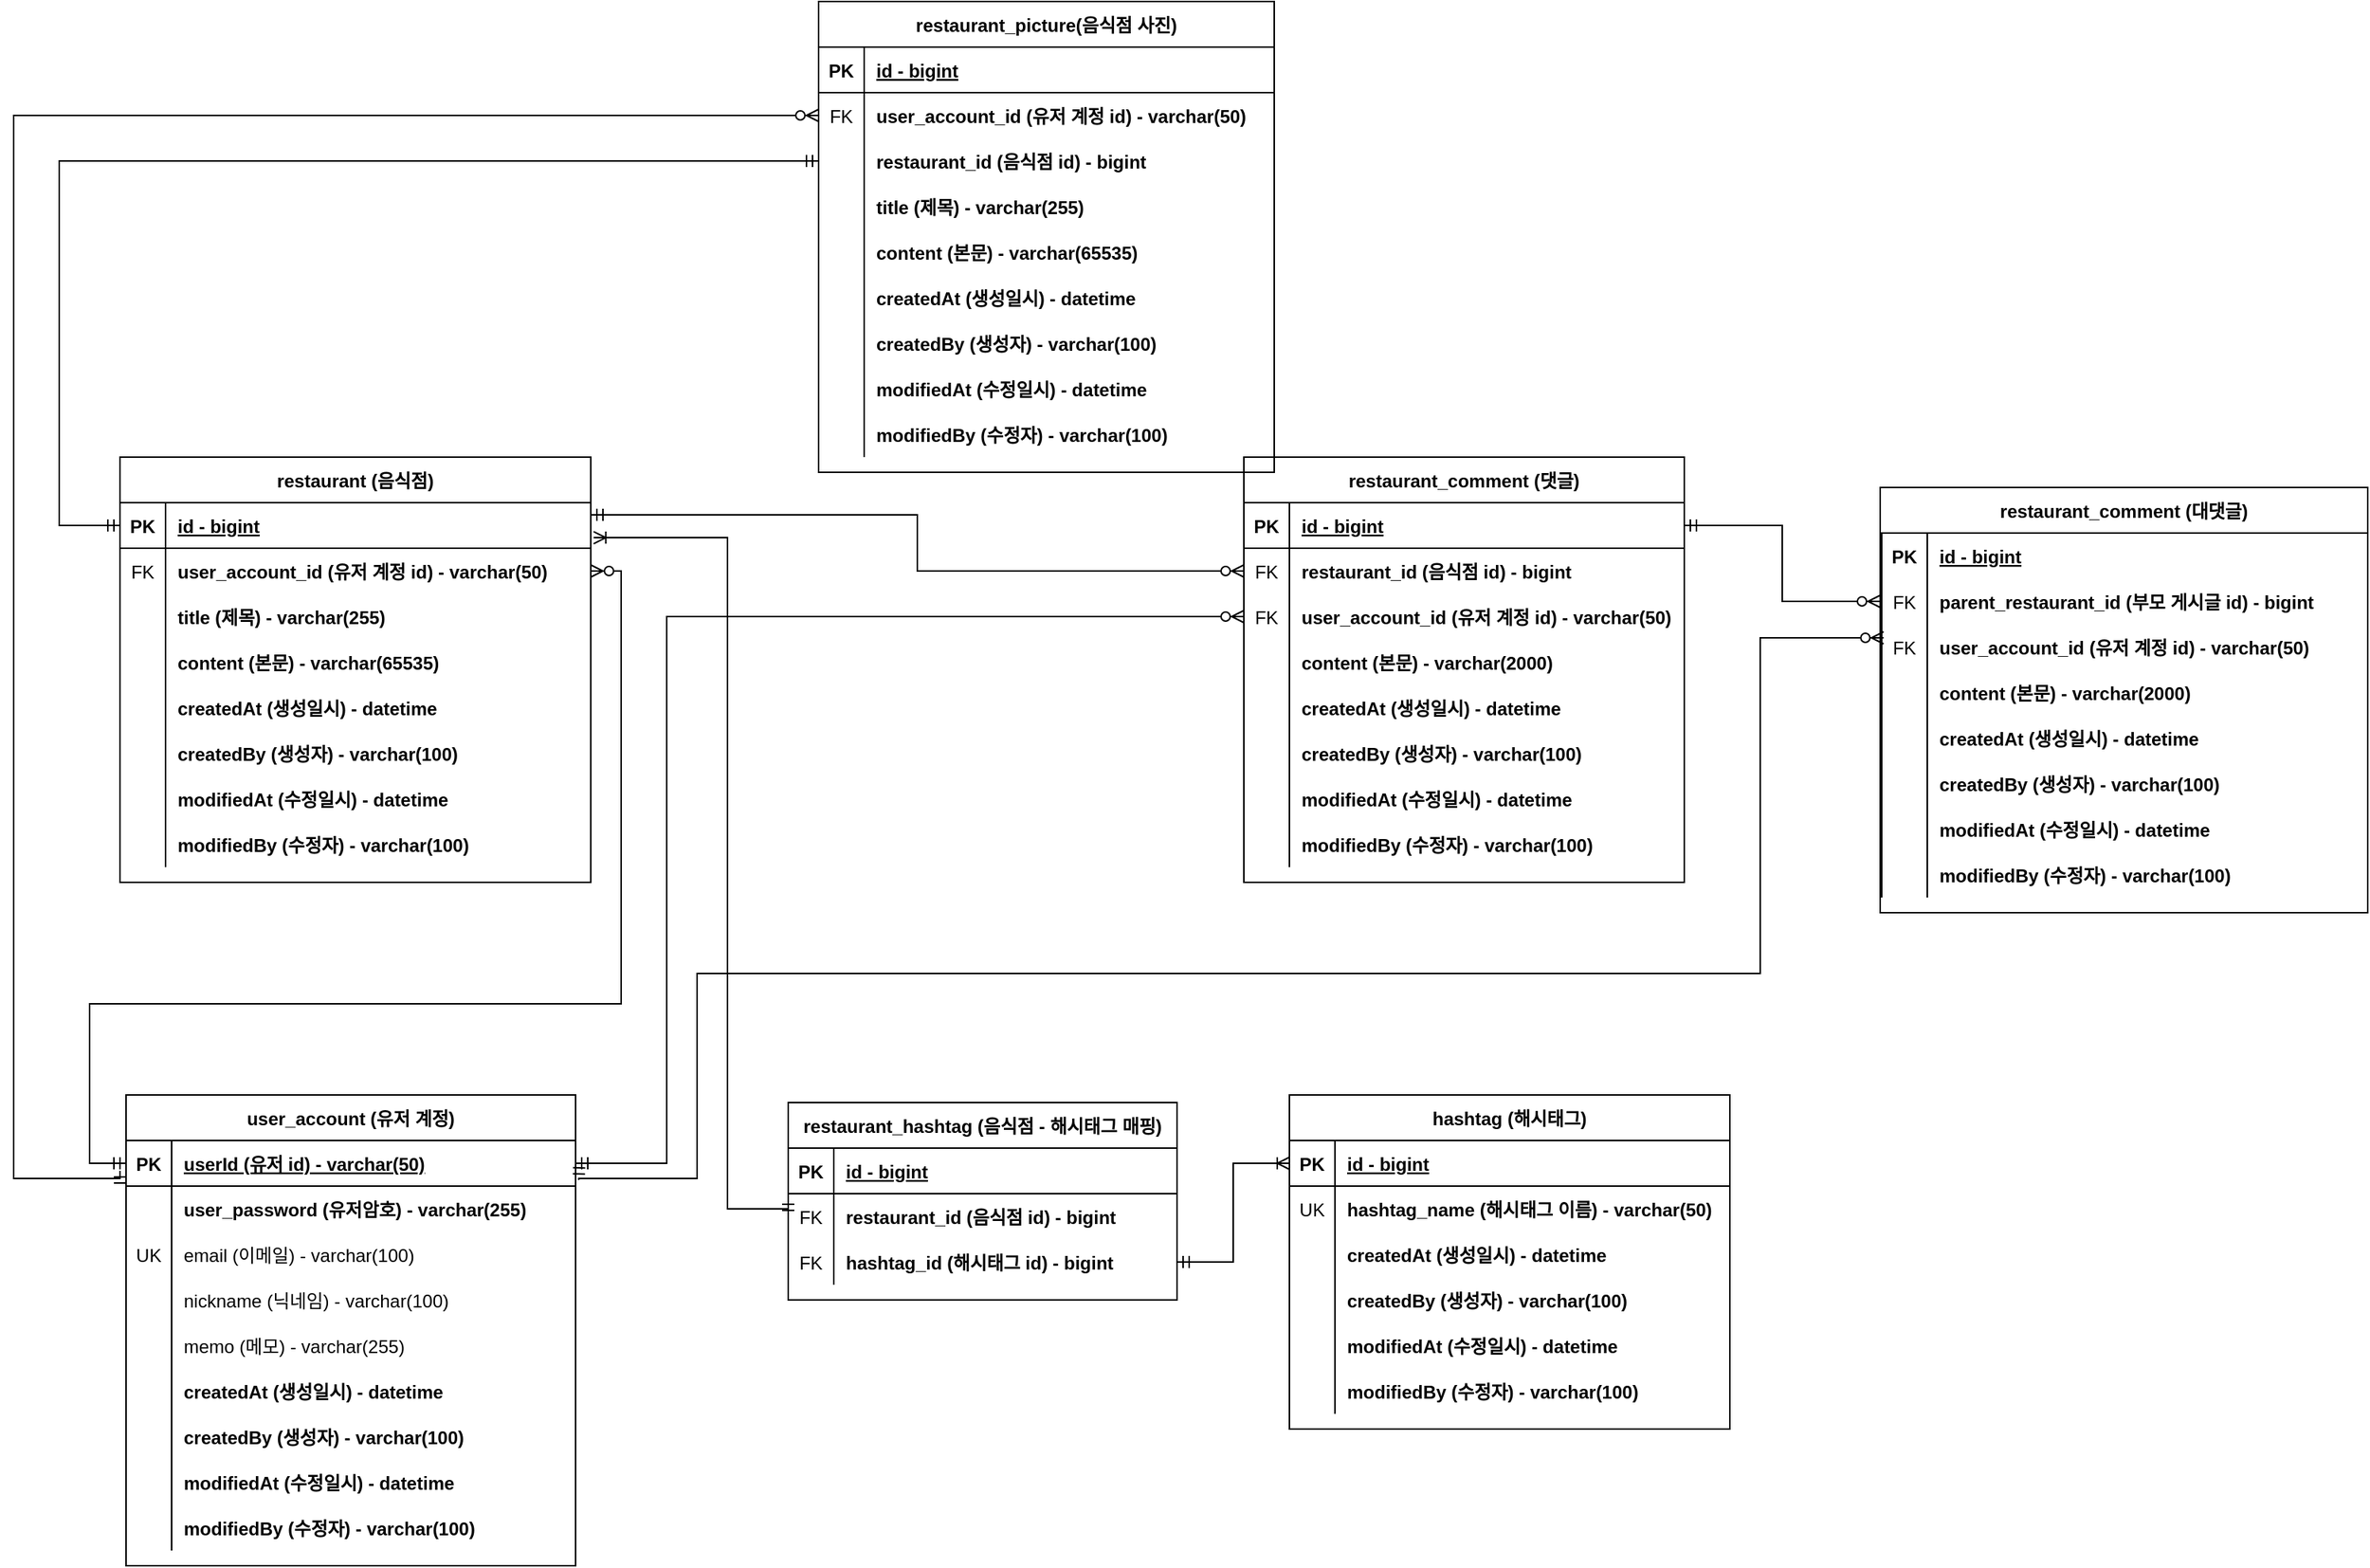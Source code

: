 <mxfile version="20.5.3" type="embed" pages="2"><diagram name="Page-1" id="efa7a0a1-bf9b-a30e-e6df-94a7791c09e9"><mxGraphModel dx="1030" dy="1519" grid="1" gridSize="10" guides="1" tooltips="1" connect="1" arrows="1" fold="1" page="1" pageScale="1" pageWidth="826" pageHeight="1169" background="none" math="0" shadow="0"><root><mxCell id="0"/><mxCell id="1" parent="0"/><mxCell id="jEpxMDrMPe9GixwwqnaU-180" value="restaurant (음식점)" style="shape=table;startSize=30;container=1;collapsible=1;childLayout=tableLayout;fixedRows=1;rowLines=0;fontStyle=1;align=center;resizeLast=1;" parent="1" vertex="1"><mxGeometry x="80" y="160" width="310" height="280" as="geometry"/></mxCell><mxCell id="jEpxMDrMPe9GixwwqnaU-181" value="" style="shape=tableRow;horizontal=0;startSize=0;swimlaneHead=0;swimlaneBody=0;fillColor=none;collapsible=0;dropTarget=0;points=[[0,0.5],[1,0.5]];portConstraint=eastwest;top=0;left=0;right=0;bottom=1;" parent="jEpxMDrMPe9GixwwqnaU-180" vertex="1"><mxGeometry y="30" width="310" height="30" as="geometry"/></mxCell><mxCell id="jEpxMDrMPe9GixwwqnaU-182" value="PK" style="shape=partialRectangle;connectable=0;fillColor=none;top=0;left=0;bottom=0;right=0;fontStyle=1;overflow=hidden;" parent="jEpxMDrMPe9GixwwqnaU-181" vertex="1"><mxGeometry width="30" height="30" as="geometry"><mxRectangle width="30" height="30" as="alternateBounds"/></mxGeometry></mxCell><mxCell id="jEpxMDrMPe9GixwwqnaU-183" value="id - bigint" style="shape=partialRectangle;connectable=0;fillColor=none;top=0;left=0;bottom=0;right=0;align=left;spacingLeft=6;fontStyle=5;overflow=hidden;" parent="jEpxMDrMPe9GixwwqnaU-181" vertex="1"><mxGeometry x="30" width="280" height="30" as="geometry"><mxRectangle width="280" height="30" as="alternateBounds"/></mxGeometry></mxCell><mxCell id="jEpxMDrMPe9GixwwqnaU-184" value="" style="shape=tableRow;horizontal=0;startSize=0;swimlaneHead=0;swimlaneBody=0;fillColor=none;collapsible=0;dropTarget=0;points=[[0,0.5],[1,0.5]];portConstraint=eastwest;top=0;left=0;right=0;bottom=0;" parent="jEpxMDrMPe9GixwwqnaU-180" vertex="1"><mxGeometry y="60" width="310" height="30" as="geometry"/></mxCell><mxCell id="jEpxMDrMPe9GixwwqnaU-185" value="FK" style="shape=partialRectangle;connectable=0;fillColor=none;top=0;left=0;bottom=0;right=0;editable=1;overflow=hidden;" parent="jEpxMDrMPe9GixwwqnaU-184" vertex="1"><mxGeometry width="30" height="30" as="geometry"><mxRectangle width="30" height="30" as="alternateBounds"/></mxGeometry></mxCell><mxCell id="jEpxMDrMPe9GixwwqnaU-186" value="user_account_id (유저 계정 id) - varchar(50)" style="shape=partialRectangle;connectable=0;fillColor=none;top=0;left=0;bottom=0;right=0;align=left;spacingLeft=6;overflow=hidden;fontStyle=1" parent="jEpxMDrMPe9GixwwqnaU-184" vertex="1"><mxGeometry x="30" width="280" height="30" as="geometry"><mxRectangle width="280" height="30" as="alternateBounds"/></mxGeometry></mxCell><mxCell id="jEpxMDrMPe9GixwwqnaU-187" value="" style="shape=tableRow;horizontal=0;startSize=0;swimlaneHead=0;swimlaneBody=0;fillColor=none;collapsible=0;dropTarget=0;points=[[0,0.5],[1,0.5]];portConstraint=eastwest;top=0;left=0;right=0;bottom=0;" parent="jEpxMDrMPe9GixwwqnaU-180" vertex="1"><mxGeometry y="90" width="310" height="30" as="geometry"/></mxCell><mxCell id="jEpxMDrMPe9GixwwqnaU-188" value="" style="shape=partialRectangle;connectable=0;fillColor=none;top=0;left=0;bottom=0;right=0;editable=1;overflow=hidden;" parent="jEpxMDrMPe9GixwwqnaU-187" vertex="1"><mxGeometry width="30" height="30" as="geometry"><mxRectangle width="30" height="30" as="alternateBounds"/></mxGeometry></mxCell><mxCell id="jEpxMDrMPe9GixwwqnaU-189" value="title (제목) - varchar(255)" style="shape=partialRectangle;connectable=0;fillColor=none;top=0;left=0;bottom=0;right=0;align=left;spacingLeft=6;overflow=hidden;fontStyle=1" parent="jEpxMDrMPe9GixwwqnaU-187" vertex="1"><mxGeometry x="30" width="280" height="30" as="geometry"><mxRectangle width="280" height="30" as="alternateBounds"/></mxGeometry></mxCell><mxCell id="jEpxMDrMPe9GixwwqnaU-190" value="" style="shape=tableRow;horizontal=0;startSize=0;swimlaneHead=0;swimlaneBody=0;fillColor=none;collapsible=0;dropTarget=0;points=[[0,0.5],[1,0.5]];portConstraint=eastwest;top=0;left=0;right=0;bottom=0;" parent="jEpxMDrMPe9GixwwqnaU-180" vertex="1"><mxGeometry y="120" width="310" height="30" as="geometry"/></mxCell><mxCell id="jEpxMDrMPe9GixwwqnaU-191" value="" style="shape=partialRectangle;connectable=0;fillColor=none;top=0;left=0;bottom=0;right=0;editable=1;overflow=hidden;" parent="jEpxMDrMPe9GixwwqnaU-190" vertex="1"><mxGeometry width="30" height="30" as="geometry"><mxRectangle width="30" height="30" as="alternateBounds"/></mxGeometry></mxCell><mxCell id="jEpxMDrMPe9GixwwqnaU-192" value="content (본문) - varchar(65535)" style="shape=partialRectangle;connectable=0;fillColor=none;top=0;left=0;bottom=0;right=0;align=left;spacingLeft=6;overflow=hidden;fontStyle=1" parent="jEpxMDrMPe9GixwwqnaU-190" vertex="1"><mxGeometry x="30" width="280" height="30" as="geometry"><mxRectangle width="280" height="30" as="alternateBounds"/></mxGeometry></mxCell><mxCell id="jEpxMDrMPe9GixwwqnaU-193" value="" style="shape=tableRow;horizontal=0;startSize=0;swimlaneHead=0;swimlaneBody=0;fillColor=none;collapsible=0;dropTarget=0;points=[[0,0.5],[1,0.5]];portConstraint=eastwest;top=0;left=0;right=0;bottom=0;" parent="jEpxMDrMPe9GixwwqnaU-180" vertex="1"><mxGeometry y="150" width="310" height="30" as="geometry"/></mxCell><mxCell id="jEpxMDrMPe9GixwwqnaU-194" value="" style="shape=partialRectangle;connectable=0;fillColor=none;top=0;left=0;bottom=0;right=0;editable=1;overflow=hidden;" parent="jEpxMDrMPe9GixwwqnaU-193" vertex="1"><mxGeometry width="30" height="30" as="geometry"><mxRectangle width="30" height="30" as="alternateBounds"/></mxGeometry></mxCell><mxCell id="jEpxMDrMPe9GixwwqnaU-195" value="createdAt (생성일시) - datetime" style="shape=partialRectangle;connectable=0;fillColor=none;top=0;left=0;bottom=0;right=0;align=left;spacingLeft=6;overflow=hidden;fontStyle=1" parent="jEpxMDrMPe9GixwwqnaU-193" vertex="1"><mxGeometry x="30" width="280" height="30" as="geometry"><mxRectangle width="280" height="30" as="alternateBounds"/></mxGeometry></mxCell><mxCell id="jEpxMDrMPe9GixwwqnaU-196" value="" style="shape=tableRow;horizontal=0;startSize=0;swimlaneHead=0;swimlaneBody=0;fillColor=none;collapsible=0;dropTarget=0;points=[[0,0.5],[1,0.5]];portConstraint=eastwest;top=0;left=0;right=0;bottom=0;" parent="jEpxMDrMPe9GixwwqnaU-180" vertex="1"><mxGeometry y="180" width="310" height="30" as="geometry"/></mxCell><mxCell id="jEpxMDrMPe9GixwwqnaU-197" value="" style="shape=partialRectangle;connectable=0;fillColor=none;top=0;left=0;bottom=0;right=0;editable=1;overflow=hidden;" parent="jEpxMDrMPe9GixwwqnaU-196" vertex="1"><mxGeometry width="30" height="30" as="geometry"><mxRectangle width="30" height="30" as="alternateBounds"/></mxGeometry></mxCell><mxCell id="jEpxMDrMPe9GixwwqnaU-198" value="createdBy (생성자) - varchar(100)" style="shape=partialRectangle;connectable=0;fillColor=none;top=0;left=0;bottom=0;right=0;align=left;spacingLeft=6;overflow=hidden;fontStyle=1" parent="jEpxMDrMPe9GixwwqnaU-196" vertex="1"><mxGeometry x="30" width="280" height="30" as="geometry"><mxRectangle width="280" height="30" as="alternateBounds"/></mxGeometry></mxCell><mxCell id="jEpxMDrMPe9GixwwqnaU-199" value="" style="shape=tableRow;horizontal=0;startSize=0;swimlaneHead=0;swimlaneBody=0;fillColor=none;collapsible=0;dropTarget=0;points=[[0,0.5],[1,0.5]];portConstraint=eastwest;top=0;left=0;right=0;bottom=0;" parent="jEpxMDrMPe9GixwwqnaU-180" vertex="1"><mxGeometry y="210" width="310" height="30" as="geometry"/></mxCell><mxCell id="jEpxMDrMPe9GixwwqnaU-200" value="" style="shape=partialRectangle;connectable=0;fillColor=none;top=0;left=0;bottom=0;right=0;editable=1;overflow=hidden;" parent="jEpxMDrMPe9GixwwqnaU-199" vertex="1"><mxGeometry width="30" height="30" as="geometry"><mxRectangle width="30" height="30" as="alternateBounds"/></mxGeometry></mxCell><mxCell id="jEpxMDrMPe9GixwwqnaU-201" value="modifiedAt (수정일시) - datetime" style="shape=partialRectangle;connectable=0;fillColor=none;top=0;left=0;bottom=0;right=0;align=left;spacingLeft=6;overflow=hidden;fontStyle=1" parent="jEpxMDrMPe9GixwwqnaU-199" vertex="1"><mxGeometry x="30" width="280" height="30" as="geometry"><mxRectangle width="280" height="30" as="alternateBounds"/></mxGeometry></mxCell><mxCell id="jEpxMDrMPe9GixwwqnaU-202" value="" style="shape=tableRow;horizontal=0;startSize=0;swimlaneHead=0;swimlaneBody=0;fillColor=none;collapsible=0;dropTarget=0;points=[[0,0.5],[1,0.5]];portConstraint=eastwest;top=0;left=0;right=0;bottom=0;" parent="jEpxMDrMPe9GixwwqnaU-180" vertex="1"><mxGeometry y="240" width="310" height="30" as="geometry"/></mxCell><mxCell id="jEpxMDrMPe9GixwwqnaU-203" value="" style="shape=partialRectangle;connectable=0;fillColor=none;top=0;left=0;bottom=0;right=0;editable=1;overflow=hidden;" parent="jEpxMDrMPe9GixwwqnaU-202" vertex="1"><mxGeometry width="30" height="30" as="geometry"><mxRectangle width="30" height="30" as="alternateBounds"/></mxGeometry></mxCell><mxCell id="jEpxMDrMPe9GixwwqnaU-204" value="modifiedBy (수정자) - varchar(100)" style="shape=partialRectangle;connectable=0;fillColor=none;top=0;left=0;bottom=0;right=0;align=left;spacingLeft=6;overflow=hidden;fontStyle=1" parent="jEpxMDrMPe9GixwwqnaU-202" vertex="1"><mxGeometry x="30" width="280" height="30" as="geometry"><mxRectangle width="280" height="30" as="alternateBounds"/></mxGeometry></mxCell><mxCell id="jEpxMDrMPe9GixwwqnaU-205" value="restaurant_comment (댓글)" style="shape=table;startSize=30;container=1;collapsible=1;childLayout=tableLayout;fixedRows=1;rowLines=0;fontStyle=1;align=center;resizeLast=1;" parent="1" vertex="1"><mxGeometry x="820" y="160" width="290" height="280" as="geometry"/></mxCell><mxCell id="jEpxMDrMPe9GixwwqnaU-206" value="" style="shape=tableRow;horizontal=0;startSize=0;swimlaneHead=0;swimlaneBody=0;fillColor=none;collapsible=0;dropTarget=0;points=[[0,0.5],[1,0.5]];portConstraint=eastwest;top=0;left=0;right=0;bottom=1;" parent="jEpxMDrMPe9GixwwqnaU-205" vertex="1"><mxGeometry y="30" width="290" height="30" as="geometry"/></mxCell><mxCell id="jEpxMDrMPe9GixwwqnaU-207" value="PK" style="shape=partialRectangle;connectable=0;fillColor=none;top=0;left=0;bottom=0;right=0;fontStyle=1;overflow=hidden;" parent="jEpxMDrMPe9GixwwqnaU-206" vertex="1"><mxGeometry width="30" height="30" as="geometry"><mxRectangle width="30" height="30" as="alternateBounds"/></mxGeometry></mxCell><mxCell id="jEpxMDrMPe9GixwwqnaU-208" value="id - bigint" style="shape=partialRectangle;connectable=0;fillColor=none;top=0;left=0;bottom=0;right=0;align=left;spacingLeft=6;fontStyle=5;overflow=hidden;" parent="jEpxMDrMPe9GixwwqnaU-206" vertex="1"><mxGeometry x="30" width="260" height="30" as="geometry"><mxRectangle width="260" height="30" as="alternateBounds"/></mxGeometry></mxCell><mxCell id="jEpxMDrMPe9GixwwqnaU-209" value="" style="shape=tableRow;horizontal=0;startSize=0;swimlaneHead=0;swimlaneBody=0;fillColor=none;collapsible=0;dropTarget=0;points=[[0,0.5],[1,0.5]];portConstraint=eastwest;top=0;left=0;right=0;bottom=0;" parent="jEpxMDrMPe9GixwwqnaU-205" vertex="1"><mxGeometry y="60" width="290" height="30" as="geometry"/></mxCell><mxCell id="jEpxMDrMPe9GixwwqnaU-210" value="FK" style="shape=partialRectangle;connectable=0;fillColor=none;top=0;left=0;bottom=0;right=0;editable=1;overflow=hidden;" parent="jEpxMDrMPe9GixwwqnaU-209" vertex="1"><mxGeometry width="30" height="30" as="geometry"><mxRectangle width="30" height="30" as="alternateBounds"/></mxGeometry></mxCell><mxCell id="jEpxMDrMPe9GixwwqnaU-211" value="restaurant_id (음식점 id) - bigint" style="shape=partialRectangle;connectable=0;fillColor=none;top=0;left=0;bottom=0;right=0;align=left;spacingLeft=6;overflow=hidden;fontStyle=1" parent="jEpxMDrMPe9GixwwqnaU-209" vertex="1"><mxGeometry x="30" width="260" height="30" as="geometry"><mxRectangle width="260" height="30" as="alternateBounds"/></mxGeometry></mxCell><mxCell id="jEpxMDrMPe9GixwwqnaU-212" value="" style="shape=tableRow;horizontal=0;startSize=0;swimlaneHead=0;swimlaneBody=0;fillColor=none;collapsible=0;dropTarget=0;points=[[0,0.5],[1,0.5]];portConstraint=eastwest;top=0;left=0;right=0;bottom=0;" parent="jEpxMDrMPe9GixwwqnaU-205" vertex="1"><mxGeometry y="90" width="290" height="30" as="geometry"/></mxCell><mxCell id="jEpxMDrMPe9GixwwqnaU-213" value="FK" style="shape=partialRectangle;connectable=0;fillColor=none;top=0;left=0;bottom=0;right=0;editable=1;overflow=hidden;" parent="jEpxMDrMPe9GixwwqnaU-212" vertex="1"><mxGeometry width="30" height="30" as="geometry"><mxRectangle width="30" height="30" as="alternateBounds"/></mxGeometry></mxCell><mxCell id="jEpxMDrMPe9GixwwqnaU-214" value="user_account_id (유저 계정 id) - varchar(50)" style="shape=partialRectangle;connectable=0;fillColor=none;top=0;left=0;bottom=0;right=0;align=left;spacingLeft=6;overflow=hidden;fontStyle=1" parent="jEpxMDrMPe9GixwwqnaU-212" vertex="1"><mxGeometry x="30" width="260" height="30" as="geometry"><mxRectangle width="260" height="30" as="alternateBounds"/></mxGeometry></mxCell><mxCell id="jEpxMDrMPe9GixwwqnaU-218" value="" style="shape=tableRow;horizontal=0;startSize=0;swimlaneHead=0;swimlaneBody=0;fillColor=none;collapsible=0;dropTarget=0;points=[[0,0.5],[1,0.5]];portConstraint=eastwest;top=0;left=0;right=0;bottom=0;" parent="jEpxMDrMPe9GixwwqnaU-205" vertex="1"><mxGeometry y="120" width="290" height="30" as="geometry"/></mxCell><mxCell id="jEpxMDrMPe9GixwwqnaU-219" value="" style="shape=partialRectangle;connectable=0;fillColor=none;top=0;left=0;bottom=0;right=0;editable=1;overflow=hidden;" parent="jEpxMDrMPe9GixwwqnaU-218" vertex="1"><mxGeometry width="30" height="30" as="geometry"><mxRectangle width="30" height="30" as="alternateBounds"/></mxGeometry></mxCell><mxCell id="jEpxMDrMPe9GixwwqnaU-220" value="content (본문) - varchar(2000)" style="shape=partialRectangle;connectable=0;fillColor=none;top=0;left=0;bottom=0;right=0;align=left;spacingLeft=6;overflow=hidden;fontStyle=1" parent="jEpxMDrMPe9GixwwqnaU-218" vertex="1"><mxGeometry x="30" width="260" height="30" as="geometry"><mxRectangle width="260" height="30" as="alternateBounds"/></mxGeometry></mxCell><mxCell id="jEpxMDrMPe9GixwwqnaU-221" value="" style="shape=tableRow;horizontal=0;startSize=0;swimlaneHead=0;swimlaneBody=0;fillColor=none;collapsible=0;dropTarget=0;points=[[0,0.5],[1,0.5]];portConstraint=eastwest;top=0;left=0;right=0;bottom=0;" parent="jEpxMDrMPe9GixwwqnaU-205" vertex="1"><mxGeometry y="150" width="290" height="30" as="geometry"/></mxCell><mxCell id="jEpxMDrMPe9GixwwqnaU-222" value="" style="shape=partialRectangle;connectable=0;fillColor=none;top=0;left=0;bottom=0;right=0;editable=1;overflow=hidden;" parent="jEpxMDrMPe9GixwwqnaU-221" vertex="1"><mxGeometry width="30" height="30" as="geometry"><mxRectangle width="30" height="30" as="alternateBounds"/></mxGeometry></mxCell><mxCell id="jEpxMDrMPe9GixwwqnaU-223" value="createdAt (생성일시) - datetime" style="shape=partialRectangle;connectable=0;fillColor=none;top=0;left=0;bottom=0;right=0;align=left;spacingLeft=6;overflow=hidden;fontStyle=1" parent="jEpxMDrMPe9GixwwqnaU-221" vertex="1"><mxGeometry x="30" width="260" height="30" as="geometry"><mxRectangle width="260" height="30" as="alternateBounds"/></mxGeometry></mxCell><mxCell id="jEpxMDrMPe9GixwwqnaU-224" value="" style="shape=tableRow;horizontal=0;startSize=0;swimlaneHead=0;swimlaneBody=0;fillColor=none;collapsible=0;dropTarget=0;points=[[0,0.5],[1,0.5]];portConstraint=eastwest;top=0;left=0;right=0;bottom=0;" parent="jEpxMDrMPe9GixwwqnaU-205" vertex="1"><mxGeometry y="180" width="290" height="30" as="geometry"/></mxCell><mxCell id="jEpxMDrMPe9GixwwqnaU-225" value="" style="shape=partialRectangle;connectable=0;fillColor=none;top=0;left=0;bottom=0;right=0;editable=1;overflow=hidden;" parent="jEpxMDrMPe9GixwwqnaU-224" vertex="1"><mxGeometry width="30" height="30" as="geometry"><mxRectangle width="30" height="30" as="alternateBounds"/></mxGeometry></mxCell><mxCell id="jEpxMDrMPe9GixwwqnaU-226" value="createdBy (생성자) - varchar(100)" style="shape=partialRectangle;connectable=0;fillColor=none;top=0;left=0;bottom=0;right=0;align=left;spacingLeft=6;overflow=hidden;fontStyle=1" parent="jEpxMDrMPe9GixwwqnaU-224" vertex="1"><mxGeometry x="30" width="260" height="30" as="geometry"><mxRectangle width="260" height="30" as="alternateBounds"/></mxGeometry></mxCell><mxCell id="jEpxMDrMPe9GixwwqnaU-227" value="" style="shape=tableRow;horizontal=0;startSize=0;swimlaneHead=0;swimlaneBody=0;fillColor=none;collapsible=0;dropTarget=0;points=[[0,0.5],[1,0.5]];portConstraint=eastwest;top=0;left=0;right=0;bottom=0;" parent="jEpxMDrMPe9GixwwqnaU-205" vertex="1"><mxGeometry y="210" width="290" height="30" as="geometry"/></mxCell><mxCell id="jEpxMDrMPe9GixwwqnaU-228" value="" style="shape=partialRectangle;connectable=0;fillColor=none;top=0;left=0;bottom=0;right=0;editable=1;overflow=hidden;" parent="jEpxMDrMPe9GixwwqnaU-227" vertex="1"><mxGeometry width="30" height="30" as="geometry"><mxRectangle width="30" height="30" as="alternateBounds"/></mxGeometry></mxCell><mxCell id="jEpxMDrMPe9GixwwqnaU-229" value="modifiedAt (수정일시) - datetime" style="shape=partialRectangle;connectable=0;fillColor=none;top=0;left=0;bottom=0;right=0;align=left;spacingLeft=6;overflow=hidden;fontStyle=1" parent="jEpxMDrMPe9GixwwqnaU-227" vertex="1"><mxGeometry x="30" width="260" height="30" as="geometry"><mxRectangle width="260" height="30" as="alternateBounds"/></mxGeometry></mxCell><mxCell id="jEpxMDrMPe9GixwwqnaU-230" value="" style="shape=tableRow;horizontal=0;startSize=0;swimlaneHead=0;swimlaneBody=0;fillColor=none;collapsible=0;dropTarget=0;points=[[0,0.5],[1,0.5]];portConstraint=eastwest;top=0;left=0;right=0;bottom=0;" parent="jEpxMDrMPe9GixwwqnaU-205" vertex="1"><mxGeometry y="240" width="290" height="30" as="geometry"/></mxCell><mxCell id="jEpxMDrMPe9GixwwqnaU-231" value="" style="shape=partialRectangle;connectable=0;fillColor=none;top=0;left=0;bottom=0;right=0;editable=1;overflow=hidden;" parent="jEpxMDrMPe9GixwwqnaU-230" vertex="1"><mxGeometry width="30" height="30" as="geometry"><mxRectangle width="30" height="30" as="alternateBounds"/></mxGeometry></mxCell><mxCell id="jEpxMDrMPe9GixwwqnaU-232" value="modifiedBy (수정자) - varchar(100)" style="shape=partialRectangle;connectable=0;fillColor=none;top=0;left=0;bottom=0;right=0;align=left;spacingLeft=6;overflow=hidden;fontStyle=1" parent="jEpxMDrMPe9GixwwqnaU-230" vertex="1"><mxGeometry x="30" width="260" height="30" as="geometry"><mxRectangle width="260" height="30" as="alternateBounds"/></mxGeometry></mxCell><mxCell id="jEpxMDrMPe9GixwwqnaU-233" value="" style="edgeStyle=orthogonalEdgeStyle;fontSize=12;html=1;endArrow=ERzeroToMany;startArrow=ERmandOne;rounded=0;entryX=0;entryY=0.5;entryDx=0;entryDy=0;exitX=1;exitY=0.267;exitDx=0;exitDy=0;exitPerimeter=0;" parent="1" source="jEpxMDrMPe9GixwwqnaU-181" target="jEpxMDrMPe9GixwwqnaU-209" edge="1"><mxGeometry width="100" height="100" relative="1" as="geometry"><mxPoint x="300" y="540" as="sourcePoint"/><mxPoint x="400" y="440" as="targetPoint"/></mxGeometry></mxCell><mxCell id="jEpxMDrMPe9GixwwqnaU-234" value="user_account (유저 계정)" style="shape=table;startSize=30;container=1;collapsible=1;childLayout=tableLayout;fixedRows=1;rowLines=0;fontStyle=1;align=center;resizeLast=1;" parent="1" vertex="1"><mxGeometry x="84" y="580" width="296" height="310" as="geometry"/></mxCell><mxCell id="jEpxMDrMPe9GixwwqnaU-235" value="" style="shape=tableRow;horizontal=0;startSize=0;swimlaneHead=0;swimlaneBody=0;fillColor=none;collapsible=0;dropTarget=0;points=[[0,0.5],[1,0.5]];portConstraint=eastwest;top=0;left=0;right=0;bottom=1;" parent="jEpxMDrMPe9GixwwqnaU-234" vertex="1"><mxGeometry y="30" width="296" height="30" as="geometry"/></mxCell><mxCell id="jEpxMDrMPe9GixwwqnaU-236" value="PK" style="shape=partialRectangle;connectable=0;fillColor=none;top=0;left=0;bottom=0;right=0;fontStyle=1;overflow=hidden;" parent="jEpxMDrMPe9GixwwqnaU-235" vertex="1"><mxGeometry width="30" height="30" as="geometry"><mxRectangle width="30" height="30" as="alternateBounds"/></mxGeometry></mxCell><mxCell id="jEpxMDrMPe9GixwwqnaU-237" value="userId (유저 id) - varchar(50)" style="shape=partialRectangle;connectable=0;fillColor=none;top=0;left=0;bottom=0;right=0;align=left;spacingLeft=6;fontStyle=5;overflow=hidden;" parent="jEpxMDrMPe9GixwwqnaU-235" vertex="1"><mxGeometry x="30" width="266" height="30" as="geometry"><mxRectangle width="266" height="30" as="alternateBounds"/></mxGeometry></mxCell><mxCell id="jEpxMDrMPe9GixwwqnaU-238" value="" style="shape=tableRow;horizontal=0;startSize=0;swimlaneHead=0;swimlaneBody=0;fillColor=none;collapsible=0;dropTarget=0;points=[[0,0.5],[1,0.5]];portConstraint=eastwest;top=0;left=0;right=0;bottom=0;" parent="jEpxMDrMPe9GixwwqnaU-234" vertex="1"><mxGeometry y="60" width="296" height="30" as="geometry"/></mxCell><mxCell id="jEpxMDrMPe9GixwwqnaU-239" value="" style="shape=partialRectangle;connectable=0;fillColor=none;top=0;left=0;bottom=0;right=0;editable=1;overflow=hidden;" parent="jEpxMDrMPe9GixwwqnaU-238" vertex="1"><mxGeometry width="30" height="30" as="geometry"><mxRectangle width="30" height="30" as="alternateBounds"/></mxGeometry></mxCell><mxCell id="jEpxMDrMPe9GixwwqnaU-240" value="user_password (유저암호) - varchar(255)" style="shape=partialRectangle;connectable=0;fillColor=none;top=0;left=0;bottom=0;right=0;align=left;spacingLeft=6;overflow=hidden;fontStyle=1" parent="jEpxMDrMPe9GixwwqnaU-238" vertex="1"><mxGeometry x="30" width="266" height="30" as="geometry"><mxRectangle width="266" height="30" as="alternateBounds"/></mxGeometry></mxCell><mxCell id="jEpxMDrMPe9GixwwqnaU-241" value="" style="shape=tableRow;horizontal=0;startSize=0;swimlaneHead=0;swimlaneBody=0;fillColor=none;collapsible=0;dropTarget=0;points=[[0,0.5],[1,0.5]];portConstraint=eastwest;top=0;left=0;right=0;bottom=0;" parent="jEpxMDrMPe9GixwwqnaU-234" vertex="1"><mxGeometry y="90" width="296" height="30" as="geometry"/></mxCell><mxCell id="jEpxMDrMPe9GixwwqnaU-242" value="UK" style="shape=partialRectangle;connectable=0;fillColor=none;top=0;left=0;bottom=0;right=0;editable=1;overflow=hidden;" parent="jEpxMDrMPe9GixwwqnaU-241" vertex="1"><mxGeometry width="30" height="30" as="geometry"><mxRectangle width="30" height="30" as="alternateBounds"/></mxGeometry></mxCell><mxCell id="jEpxMDrMPe9GixwwqnaU-243" value="email (이메일) - varchar(100)" style="shape=partialRectangle;connectable=0;fillColor=none;top=0;left=0;bottom=0;right=0;align=left;spacingLeft=6;overflow=hidden;" parent="jEpxMDrMPe9GixwwqnaU-241" vertex="1"><mxGeometry x="30" width="266" height="30" as="geometry"><mxRectangle width="266" height="30" as="alternateBounds"/></mxGeometry></mxCell><mxCell id="jEpxMDrMPe9GixwwqnaU-244" value="" style="shape=tableRow;horizontal=0;startSize=0;swimlaneHead=0;swimlaneBody=0;fillColor=none;collapsible=0;dropTarget=0;points=[[0,0.5],[1,0.5]];portConstraint=eastwest;top=0;left=0;right=0;bottom=0;" parent="jEpxMDrMPe9GixwwqnaU-234" vertex="1"><mxGeometry y="120" width="296" height="30" as="geometry"/></mxCell><mxCell id="jEpxMDrMPe9GixwwqnaU-245" value="" style="shape=partialRectangle;connectable=0;fillColor=none;top=0;left=0;bottom=0;right=0;editable=1;overflow=hidden;" parent="jEpxMDrMPe9GixwwqnaU-244" vertex="1"><mxGeometry width="30" height="30" as="geometry"><mxRectangle width="30" height="30" as="alternateBounds"/></mxGeometry></mxCell><mxCell id="jEpxMDrMPe9GixwwqnaU-246" value="nickname (닉네임) - varchar(100)" style="shape=partialRectangle;connectable=0;fillColor=none;top=0;left=0;bottom=0;right=0;align=left;spacingLeft=6;overflow=hidden;" parent="jEpxMDrMPe9GixwwqnaU-244" vertex="1"><mxGeometry x="30" width="266" height="30" as="geometry"><mxRectangle width="266" height="30" as="alternateBounds"/></mxGeometry></mxCell><mxCell id="jEpxMDrMPe9GixwwqnaU-247" value="" style="shape=tableRow;horizontal=0;startSize=0;swimlaneHead=0;swimlaneBody=0;fillColor=none;collapsible=0;dropTarget=0;points=[[0,0.5],[1,0.5]];portConstraint=eastwest;top=0;left=0;right=0;bottom=0;" parent="jEpxMDrMPe9GixwwqnaU-234" vertex="1"><mxGeometry y="150" width="296" height="30" as="geometry"/></mxCell><mxCell id="jEpxMDrMPe9GixwwqnaU-248" value="" style="shape=partialRectangle;connectable=0;fillColor=none;top=0;left=0;bottom=0;right=0;editable=1;overflow=hidden;" parent="jEpxMDrMPe9GixwwqnaU-247" vertex="1"><mxGeometry width="30" height="30" as="geometry"><mxRectangle width="30" height="30" as="alternateBounds"/></mxGeometry></mxCell><mxCell id="jEpxMDrMPe9GixwwqnaU-249" value="memo (메모) - varchar(255)" style="shape=partialRectangle;connectable=0;fillColor=none;top=0;left=0;bottom=0;right=0;align=left;spacingLeft=6;overflow=hidden;" parent="jEpxMDrMPe9GixwwqnaU-247" vertex="1"><mxGeometry x="30" width="266" height="30" as="geometry"><mxRectangle width="266" height="30" as="alternateBounds"/></mxGeometry></mxCell><mxCell id="jEpxMDrMPe9GixwwqnaU-250" value="" style="shape=tableRow;horizontal=0;startSize=0;swimlaneHead=0;swimlaneBody=0;fillColor=none;collapsible=0;dropTarget=0;points=[[0,0.5],[1,0.5]];portConstraint=eastwest;top=0;left=0;right=0;bottom=0;" parent="jEpxMDrMPe9GixwwqnaU-234" vertex="1"><mxGeometry y="180" width="296" height="30" as="geometry"/></mxCell><mxCell id="jEpxMDrMPe9GixwwqnaU-251" value="" style="shape=partialRectangle;connectable=0;fillColor=none;top=0;left=0;bottom=0;right=0;editable=1;overflow=hidden;" parent="jEpxMDrMPe9GixwwqnaU-250" vertex="1"><mxGeometry width="30" height="30" as="geometry"><mxRectangle width="30" height="30" as="alternateBounds"/></mxGeometry></mxCell><mxCell id="jEpxMDrMPe9GixwwqnaU-252" value="createdAt (생성일시) - datetime" style="shape=partialRectangle;connectable=0;fillColor=none;top=0;left=0;bottom=0;right=0;align=left;spacingLeft=6;overflow=hidden;fontStyle=1" parent="jEpxMDrMPe9GixwwqnaU-250" vertex="1"><mxGeometry x="30" width="266" height="30" as="geometry"><mxRectangle width="266" height="30" as="alternateBounds"/></mxGeometry></mxCell><mxCell id="jEpxMDrMPe9GixwwqnaU-253" value="" style="shape=tableRow;horizontal=0;startSize=0;swimlaneHead=0;swimlaneBody=0;fillColor=none;collapsible=0;dropTarget=0;points=[[0,0.5],[1,0.5]];portConstraint=eastwest;top=0;left=0;right=0;bottom=0;" parent="jEpxMDrMPe9GixwwqnaU-234" vertex="1"><mxGeometry y="210" width="296" height="30" as="geometry"/></mxCell><mxCell id="jEpxMDrMPe9GixwwqnaU-254" value="" style="shape=partialRectangle;connectable=0;fillColor=none;top=0;left=0;bottom=0;right=0;editable=1;overflow=hidden;" parent="jEpxMDrMPe9GixwwqnaU-253" vertex="1"><mxGeometry width="30" height="30" as="geometry"><mxRectangle width="30" height="30" as="alternateBounds"/></mxGeometry></mxCell><mxCell id="jEpxMDrMPe9GixwwqnaU-255" value="createdBy (생성자) - varchar(100)" style="shape=partialRectangle;connectable=0;fillColor=none;top=0;left=0;bottom=0;right=0;align=left;spacingLeft=6;overflow=hidden;fontStyle=1" parent="jEpxMDrMPe9GixwwqnaU-253" vertex="1"><mxGeometry x="30" width="266" height="30" as="geometry"><mxRectangle width="266" height="30" as="alternateBounds"/></mxGeometry></mxCell><mxCell id="jEpxMDrMPe9GixwwqnaU-256" value="" style="shape=tableRow;horizontal=0;startSize=0;swimlaneHead=0;swimlaneBody=0;fillColor=none;collapsible=0;dropTarget=0;points=[[0,0.5],[1,0.5]];portConstraint=eastwest;top=0;left=0;right=0;bottom=0;" parent="jEpxMDrMPe9GixwwqnaU-234" vertex="1"><mxGeometry y="240" width="296" height="30" as="geometry"/></mxCell><mxCell id="jEpxMDrMPe9GixwwqnaU-257" value="" style="shape=partialRectangle;connectable=0;fillColor=none;top=0;left=0;bottom=0;right=0;editable=1;overflow=hidden;" parent="jEpxMDrMPe9GixwwqnaU-256" vertex="1"><mxGeometry width="30" height="30" as="geometry"><mxRectangle width="30" height="30" as="alternateBounds"/></mxGeometry></mxCell><mxCell id="jEpxMDrMPe9GixwwqnaU-258" value="modifiedAt (수정일시) - datetime" style="shape=partialRectangle;connectable=0;fillColor=none;top=0;left=0;bottom=0;right=0;align=left;spacingLeft=6;overflow=hidden;fontStyle=1" parent="jEpxMDrMPe9GixwwqnaU-256" vertex="1"><mxGeometry x="30" width="266" height="30" as="geometry"><mxRectangle width="266" height="30" as="alternateBounds"/></mxGeometry></mxCell><mxCell id="jEpxMDrMPe9GixwwqnaU-259" value="" style="shape=tableRow;horizontal=0;startSize=0;swimlaneHead=0;swimlaneBody=0;fillColor=none;collapsible=0;dropTarget=0;points=[[0,0.5],[1,0.5]];portConstraint=eastwest;top=0;left=0;right=0;bottom=0;" parent="jEpxMDrMPe9GixwwqnaU-234" vertex="1"><mxGeometry y="270" width="296" height="30" as="geometry"/></mxCell><mxCell id="jEpxMDrMPe9GixwwqnaU-260" value="" style="shape=partialRectangle;connectable=0;fillColor=none;top=0;left=0;bottom=0;right=0;editable=1;overflow=hidden;" parent="jEpxMDrMPe9GixwwqnaU-259" vertex="1"><mxGeometry width="30" height="30" as="geometry"><mxRectangle width="30" height="30" as="alternateBounds"/></mxGeometry></mxCell><mxCell id="jEpxMDrMPe9GixwwqnaU-261" value="modifiedBy (수정자) - varchar(100)" style="shape=partialRectangle;connectable=0;fillColor=none;top=0;left=0;bottom=0;right=0;align=left;spacingLeft=6;overflow=hidden;fontStyle=1" parent="jEpxMDrMPe9GixwwqnaU-259" vertex="1"><mxGeometry x="30" width="266" height="30" as="geometry"><mxRectangle width="266" height="30" as="alternateBounds"/></mxGeometry></mxCell><mxCell id="jEpxMDrMPe9GixwwqnaU-262" value="" style="edgeStyle=orthogonalEdgeStyle;fontSize=12;html=1;endArrow=ERzeroToMany;startArrow=ERmandOne;rounded=0;elbow=vertical;exitX=1;exitY=0.5;exitDx=0;exitDy=0;entryX=0;entryY=0.5;entryDx=0;entryDy=0;" parent="1" source="jEpxMDrMPe9GixwwqnaU-235" target="jEpxMDrMPe9GixwwqnaU-212" edge="1"><mxGeometry width="100" height="100" relative="1" as="geometry"><mxPoint x="470" y="440" as="sourcePoint"/><mxPoint x="570" y="340" as="targetPoint"/><Array as="points"><mxPoint x="440" y="625"/><mxPoint x="440" y="265"/></Array></mxGeometry></mxCell><mxCell id="jEpxMDrMPe9GixwwqnaU-263" value="" style="edgeStyle=orthogonalEdgeStyle;fontSize=12;html=1;endArrow=ERzeroToMany;startArrow=ERmandOne;rounded=0;elbow=vertical;entryX=1;entryY=0.5;entryDx=0;entryDy=0;exitX=0;exitY=0.5;exitDx=0;exitDy=0;" parent="1" source="jEpxMDrMPe9GixwwqnaU-235" target="jEpxMDrMPe9GixwwqnaU-184" edge="1"><mxGeometry width="100" height="100" relative="1" as="geometry"><mxPoint x="140" y="620" as="sourcePoint"/><mxPoint x="240" y="520" as="targetPoint"/><Array as="points"><mxPoint x="60" y="625"/><mxPoint x="60" y="520"/><mxPoint x="410" y="520"/><mxPoint x="410" y="235"/></Array></mxGeometry></mxCell><mxCell id="jEpxMDrMPe9GixwwqnaU-264" value="hashtag (해시태그)" style="shape=table;startSize=30;container=1;collapsible=1;childLayout=tableLayout;fixedRows=1;rowLines=0;fontStyle=1;align=center;resizeLast=1;" parent="1" vertex="1"><mxGeometry x="850" y="580" width="290" height="220" as="geometry"/></mxCell><mxCell id="jEpxMDrMPe9GixwwqnaU-265" value="" style="shape=tableRow;horizontal=0;startSize=0;swimlaneHead=0;swimlaneBody=0;fillColor=none;collapsible=0;dropTarget=0;points=[[0,0.5],[1,0.5]];portConstraint=eastwest;top=0;left=0;right=0;bottom=1;" parent="jEpxMDrMPe9GixwwqnaU-264" vertex="1"><mxGeometry y="30" width="290" height="30" as="geometry"/></mxCell><mxCell id="jEpxMDrMPe9GixwwqnaU-266" value="PK" style="shape=partialRectangle;connectable=0;fillColor=none;top=0;left=0;bottom=0;right=0;fontStyle=1;overflow=hidden;" parent="jEpxMDrMPe9GixwwqnaU-265" vertex="1"><mxGeometry width="30" height="30" as="geometry"><mxRectangle width="30" height="30" as="alternateBounds"/></mxGeometry></mxCell><mxCell id="jEpxMDrMPe9GixwwqnaU-267" value="id - bigint" style="shape=partialRectangle;connectable=0;fillColor=none;top=0;left=0;bottom=0;right=0;align=left;spacingLeft=6;fontStyle=5;overflow=hidden;" parent="jEpxMDrMPe9GixwwqnaU-265" vertex="1"><mxGeometry x="30" width="260" height="30" as="geometry"><mxRectangle width="260" height="30" as="alternateBounds"/></mxGeometry></mxCell><mxCell id="jEpxMDrMPe9GixwwqnaU-268" value="" style="shape=tableRow;horizontal=0;startSize=0;swimlaneHead=0;swimlaneBody=0;fillColor=none;collapsible=0;dropTarget=0;points=[[0,0.5],[1,0.5]];portConstraint=eastwest;top=0;left=0;right=0;bottom=0;" parent="jEpxMDrMPe9GixwwqnaU-264" vertex="1"><mxGeometry y="60" width="290" height="30" as="geometry"/></mxCell><mxCell id="jEpxMDrMPe9GixwwqnaU-269" value="UK" style="shape=partialRectangle;connectable=0;fillColor=none;top=0;left=0;bottom=0;right=0;editable=1;overflow=hidden;" parent="jEpxMDrMPe9GixwwqnaU-268" vertex="1"><mxGeometry width="30" height="30" as="geometry"><mxRectangle width="30" height="30" as="alternateBounds"/></mxGeometry></mxCell><mxCell id="jEpxMDrMPe9GixwwqnaU-270" value="hashtag_name (해시태그 이름) - varchar(50)" style="shape=partialRectangle;connectable=0;fillColor=none;top=0;left=0;bottom=0;right=0;align=left;spacingLeft=6;overflow=hidden;fontStyle=1" parent="jEpxMDrMPe9GixwwqnaU-268" vertex="1"><mxGeometry x="30" width="260" height="30" as="geometry"><mxRectangle width="260" height="30" as="alternateBounds"/></mxGeometry></mxCell><mxCell id="jEpxMDrMPe9GixwwqnaU-271" value="" style="shape=tableRow;horizontal=0;startSize=0;swimlaneHead=0;swimlaneBody=0;fillColor=none;collapsible=0;dropTarget=0;points=[[0,0.5],[1,0.5]];portConstraint=eastwest;top=0;left=0;right=0;bottom=0;" parent="jEpxMDrMPe9GixwwqnaU-264" vertex="1"><mxGeometry y="90" width="290" height="30" as="geometry"/></mxCell><mxCell id="jEpxMDrMPe9GixwwqnaU-272" value="" style="shape=partialRectangle;connectable=0;fillColor=none;top=0;left=0;bottom=0;right=0;editable=1;overflow=hidden;" parent="jEpxMDrMPe9GixwwqnaU-271" vertex="1"><mxGeometry width="30" height="30" as="geometry"><mxRectangle width="30" height="30" as="alternateBounds"/></mxGeometry></mxCell><mxCell id="jEpxMDrMPe9GixwwqnaU-273" value="createdAt (생성일시) - datetime" style="shape=partialRectangle;connectable=0;fillColor=none;top=0;left=0;bottom=0;right=0;align=left;spacingLeft=6;overflow=hidden;fontStyle=1" parent="jEpxMDrMPe9GixwwqnaU-271" vertex="1"><mxGeometry x="30" width="260" height="30" as="geometry"><mxRectangle width="260" height="30" as="alternateBounds"/></mxGeometry></mxCell><mxCell id="jEpxMDrMPe9GixwwqnaU-274" value="" style="shape=tableRow;horizontal=0;startSize=0;swimlaneHead=0;swimlaneBody=0;fillColor=none;collapsible=0;dropTarget=0;points=[[0,0.5],[1,0.5]];portConstraint=eastwest;top=0;left=0;right=0;bottom=0;" parent="jEpxMDrMPe9GixwwqnaU-264" vertex="1"><mxGeometry y="120" width="290" height="30" as="geometry"/></mxCell><mxCell id="jEpxMDrMPe9GixwwqnaU-275" value="" style="shape=partialRectangle;connectable=0;fillColor=none;top=0;left=0;bottom=0;right=0;editable=1;overflow=hidden;" parent="jEpxMDrMPe9GixwwqnaU-274" vertex="1"><mxGeometry width="30" height="30" as="geometry"><mxRectangle width="30" height="30" as="alternateBounds"/></mxGeometry></mxCell><mxCell id="jEpxMDrMPe9GixwwqnaU-276" value="createdBy (생성자) - varchar(100)" style="shape=partialRectangle;connectable=0;fillColor=none;top=0;left=0;bottom=0;right=0;align=left;spacingLeft=6;overflow=hidden;fontStyle=1" parent="jEpxMDrMPe9GixwwqnaU-274" vertex="1"><mxGeometry x="30" width="260" height="30" as="geometry"><mxRectangle width="260" height="30" as="alternateBounds"/></mxGeometry></mxCell><mxCell id="jEpxMDrMPe9GixwwqnaU-277" value="" style="shape=tableRow;horizontal=0;startSize=0;swimlaneHead=0;swimlaneBody=0;fillColor=none;collapsible=0;dropTarget=0;points=[[0,0.5],[1,0.5]];portConstraint=eastwest;top=0;left=0;right=0;bottom=0;" parent="jEpxMDrMPe9GixwwqnaU-264" vertex="1"><mxGeometry y="150" width="290" height="30" as="geometry"/></mxCell><mxCell id="jEpxMDrMPe9GixwwqnaU-278" value="" style="shape=partialRectangle;connectable=0;fillColor=none;top=0;left=0;bottom=0;right=0;editable=1;overflow=hidden;" parent="jEpxMDrMPe9GixwwqnaU-277" vertex="1"><mxGeometry width="30" height="30" as="geometry"><mxRectangle width="30" height="30" as="alternateBounds"/></mxGeometry></mxCell><mxCell id="jEpxMDrMPe9GixwwqnaU-279" value="modifiedAt (수정일시) - datetime" style="shape=partialRectangle;connectable=0;fillColor=none;top=0;left=0;bottom=0;right=0;align=left;spacingLeft=6;overflow=hidden;fontStyle=1" parent="jEpxMDrMPe9GixwwqnaU-277" vertex="1"><mxGeometry x="30" width="260" height="30" as="geometry"><mxRectangle width="260" height="30" as="alternateBounds"/></mxGeometry></mxCell><mxCell id="jEpxMDrMPe9GixwwqnaU-280" value="" style="shape=tableRow;horizontal=0;startSize=0;swimlaneHead=0;swimlaneBody=0;fillColor=none;collapsible=0;dropTarget=0;points=[[0,0.5],[1,0.5]];portConstraint=eastwest;top=0;left=0;right=0;bottom=0;" parent="jEpxMDrMPe9GixwwqnaU-264" vertex="1"><mxGeometry y="180" width="290" height="30" as="geometry"/></mxCell><mxCell id="jEpxMDrMPe9GixwwqnaU-281" value="" style="shape=partialRectangle;connectable=0;fillColor=none;top=0;left=0;bottom=0;right=0;editable=1;overflow=hidden;" parent="jEpxMDrMPe9GixwwqnaU-280" vertex="1"><mxGeometry width="30" height="30" as="geometry"><mxRectangle width="30" height="30" as="alternateBounds"/></mxGeometry></mxCell><mxCell id="jEpxMDrMPe9GixwwqnaU-282" value="modifiedBy (수정자) - varchar(100)" style="shape=partialRectangle;connectable=0;fillColor=none;top=0;left=0;bottom=0;right=0;align=left;spacingLeft=6;overflow=hidden;fontStyle=1" parent="jEpxMDrMPe9GixwwqnaU-280" vertex="1"><mxGeometry x="30" width="260" height="30" as="geometry"><mxRectangle width="260" height="30" as="alternateBounds"/></mxGeometry></mxCell><mxCell id="jEpxMDrMPe9GixwwqnaU-283" value="restaurant_hashtag (음식점 - 해시태그 매핑)" style="shape=table;startSize=30;container=1;collapsible=1;childLayout=tableLayout;fixedRows=1;rowLines=0;fontStyle=1;align=center;resizeLast=1;" parent="1" vertex="1"><mxGeometry x="520" y="585" width="256" height="130" as="geometry"/></mxCell><mxCell id="jEpxMDrMPe9GixwwqnaU-284" value="" style="shape=tableRow;horizontal=0;startSize=0;swimlaneHead=0;swimlaneBody=0;fillColor=none;collapsible=0;dropTarget=0;points=[[0,0.5],[1,0.5]];portConstraint=eastwest;top=0;left=0;right=0;bottom=1;" parent="jEpxMDrMPe9GixwwqnaU-283" vertex="1"><mxGeometry y="30" width="256" height="30" as="geometry"/></mxCell><mxCell id="jEpxMDrMPe9GixwwqnaU-285" value="PK" style="shape=partialRectangle;connectable=0;fillColor=none;top=0;left=0;bottom=0;right=0;fontStyle=1;overflow=hidden;" parent="jEpxMDrMPe9GixwwqnaU-284" vertex="1"><mxGeometry width="30" height="30" as="geometry"><mxRectangle width="30" height="30" as="alternateBounds"/></mxGeometry></mxCell><mxCell id="jEpxMDrMPe9GixwwqnaU-286" value="id - bigint" style="shape=partialRectangle;connectable=0;fillColor=none;top=0;left=0;bottom=0;right=0;align=left;spacingLeft=6;fontStyle=5;overflow=hidden;" parent="jEpxMDrMPe9GixwwqnaU-284" vertex="1"><mxGeometry x="30" width="226" height="30" as="geometry"><mxRectangle width="226" height="30" as="alternateBounds"/></mxGeometry></mxCell><mxCell id="jEpxMDrMPe9GixwwqnaU-287" value="" style="shape=tableRow;horizontal=0;startSize=0;swimlaneHead=0;swimlaneBody=0;fillColor=none;collapsible=0;dropTarget=0;points=[[0,0.5],[1,0.5]];portConstraint=eastwest;top=0;left=0;right=0;bottom=0;" parent="jEpxMDrMPe9GixwwqnaU-283" vertex="1"><mxGeometry y="60" width="256" height="30" as="geometry"/></mxCell><mxCell id="jEpxMDrMPe9GixwwqnaU-288" value="FK" style="shape=partialRectangle;connectable=0;fillColor=none;top=0;left=0;bottom=0;right=0;editable=1;overflow=hidden;" parent="jEpxMDrMPe9GixwwqnaU-287" vertex="1"><mxGeometry width="30" height="30" as="geometry"><mxRectangle width="30" height="30" as="alternateBounds"/></mxGeometry></mxCell><mxCell id="jEpxMDrMPe9GixwwqnaU-289" value="restaurant_id (음식점 id) - bigint" style="shape=partialRectangle;connectable=0;fillColor=none;top=0;left=0;bottom=0;right=0;align=left;spacingLeft=6;overflow=hidden;fontStyle=1" parent="jEpxMDrMPe9GixwwqnaU-287" vertex="1"><mxGeometry x="30" width="226" height="30" as="geometry"><mxRectangle width="226" height="30" as="alternateBounds"/></mxGeometry></mxCell><mxCell id="jEpxMDrMPe9GixwwqnaU-290" value="" style="shape=tableRow;horizontal=0;startSize=0;swimlaneHead=0;swimlaneBody=0;fillColor=none;collapsible=0;dropTarget=0;points=[[0,0.5],[1,0.5]];portConstraint=eastwest;top=0;left=0;right=0;bottom=0;" parent="jEpxMDrMPe9GixwwqnaU-283" vertex="1"><mxGeometry y="90" width="256" height="30" as="geometry"/></mxCell><mxCell id="jEpxMDrMPe9GixwwqnaU-291" value="FK" style="shape=partialRectangle;connectable=0;fillColor=none;top=0;left=0;bottom=0;right=0;editable=1;overflow=hidden;" parent="jEpxMDrMPe9GixwwqnaU-290" vertex="1"><mxGeometry width="30" height="30" as="geometry"><mxRectangle width="30" height="30" as="alternateBounds"/></mxGeometry></mxCell><mxCell id="jEpxMDrMPe9GixwwqnaU-292" value="hashtag_id (해시태그 id) - bigint" style="shape=partialRectangle;connectable=0;fillColor=none;top=0;left=0;bottom=0;right=0;align=left;spacingLeft=6;overflow=hidden;fontStyle=1" parent="jEpxMDrMPe9GixwwqnaU-290" vertex="1"><mxGeometry x="30" width="226" height="30" as="geometry"><mxRectangle width="226" height="30" as="alternateBounds"/></mxGeometry></mxCell><mxCell id="jEpxMDrMPe9GixwwqnaU-293" style="edgeStyle=orthogonalEdgeStyle;rounded=0;orthogonalLoop=1;jettySize=auto;html=1;exitX=1;exitY=0.5;exitDx=0;exitDy=0;entryX=0;entryY=0.5;entryDx=0;entryDy=0;endArrow=ERoneToMany;endFill=0;startArrow=ERmandOne;startFill=0;" parent="1" source="jEpxMDrMPe9GixwwqnaU-290" target="jEpxMDrMPe9GixwwqnaU-265" edge="1"><mxGeometry relative="1" as="geometry"/></mxCell><mxCell id="jEpxMDrMPe9GixwwqnaU-294" style="edgeStyle=orthogonalEdgeStyle;rounded=0;orthogonalLoop=1;jettySize=auto;html=1;exitX=0;exitY=0.5;exitDx=0;exitDy=0;startArrow=ERmandOne;startFill=0;endArrow=ERoneToMany;endFill=0;entryX=1.006;entryY=0.767;entryDx=0;entryDy=0;entryPerimeter=0;" parent="1" source="jEpxMDrMPe9GixwwqnaU-287" target="jEpxMDrMPe9GixwwqnaU-181" edge="1"><mxGeometry relative="1" as="geometry"><Array as="points"><mxPoint x="520" y="655"/><mxPoint x="480" y="655"/><mxPoint x="480" y="213"/></Array></mxGeometry></mxCell><mxCell id="jEpxMDrMPe9GixwwqnaU-299" value="restaurant_comment (대댓글)" style="shape=table;startSize=30;container=1;collapsible=1;childLayout=tableLayout;fixedRows=1;rowLines=0;fontStyle=1;align=center;resizeLast=1;" parent="1" vertex="1"><mxGeometry x="1239" y="180" width="321" height="280" as="geometry"/></mxCell><mxCell id="jEpxMDrMPe9GixwwqnaU-300" value="" style="shape=tableRow;horizontal=0;startSize=1;swimlaneHead=0;swimlaneBody=0;fillColor=none;collapsible=0;dropTarget=0;points=[[0,0.5],[1,0.5]];portConstraint=eastwest;top=0;left=0;right=0;bottom=1;" parent="jEpxMDrMPe9GixwwqnaU-299" vertex="1"><mxGeometry y="30" width="321" height="30" as="geometry"/></mxCell><mxCell id="jEpxMDrMPe9GixwwqnaU-301" value="PK" style="shape=partialRectangle;connectable=0;fillColor=none;top=0;left=0;bottom=0;right=0;fontStyle=1;overflow=hidden;" parent="jEpxMDrMPe9GixwwqnaU-300" vertex="1"><mxGeometry x="1" width="30" height="30" as="geometry"><mxRectangle width="30" height="30" as="alternateBounds"/></mxGeometry></mxCell><mxCell id="jEpxMDrMPe9GixwwqnaU-302" value="id - bigint" style="shape=partialRectangle;connectable=0;fillColor=none;top=0;left=0;bottom=0;right=0;align=left;spacingLeft=6;fontStyle=5;overflow=hidden;" parent="jEpxMDrMPe9GixwwqnaU-300" vertex="1"><mxGeometry x="31" width="290" height="30" as="geometry"><mxRectangle width="290" height="30" as="alternateBounds"/></mxGeometry></mxCell><mxCell id="jEpxMDrMPe9GixwwqnaU-303" value="" style="shape=tableRow;horizontal=0;startSize=1;swimlaneHead=0;swimlaneBody=0;fillColor=none;collapsible=0;dropTarget=0;points=[[0,0.5],[1,0.5]];portConstraint=eastwest;top=0;left=0;right=0;bottom=0;" parent="jEpxMDrMPe9GixwwqnaU-299" vertex="1"><mxGeometry y="60" width="321" height="30" as="geometry"/></mxCell><mxCell id="jEpxMDrMPe9GixwwqnaU-304" value="FK" style="shape=partialRectangle;connectable=0;fillColor=none;top=0;left=0;bottom=0;right=0;editable=1;overflow=hidden;" parent="jEpxMDrMPe9GixwwqnaU-303" vertex="1"><mxGeometry x="1" width="30" height="30" as="geometry"><mxRectangle width="30" height="30" as="alternateBounds"/></mxGeometry></mxCell><mxCell id="jEpxMDrMPe9GixwwqnaU-305" value="parent_restaurant_id (부모 게시글 id) - bigint" style="shape=partialRectangle;connectable=0;fillColor=none;top=0;left=0;bottom=0;right=0;align=left;spacingLeft=6;overflow=hidden;fontStyle=1" parent="jEpxMDrMPe9GixwwqnaU-303" vertex="1"><mxGeometry x="31" width="290" height="30" as="geometry"><mxRectangle width="290" height="30" as="alternateBounds"/></mxGeometry></mxCell><mxCell id="jEpxMDrMPe9GixwwqnaU-306" value="" style="shape=tableRow;horizontal=0;startSize=1;swimlaneHead=0;swimlaneBody=0;fillColor=none;collapsible=0;dropTarget=0;points=[[0,0.5],[1,0.5]];portConstraint=eastwest;top=0;left=0;right=0;bottom=0;" parent="jEpxMDrMPe9GixwwqnaU-299" vertex="1"><mxGeometry y="90" width="321" height="30" as="geometry"/></mxCell><mxCell id="jEpxMDrMPe9GixwwqnaU-307" value="FK" style="shape=partialRectangle;connectable=0;fillColor=none;top=0;left=0;bottom=0;right=0;editable=1;overflow=hidden;" parent="jEpxMDrMPe9GixwwqnaU-306" vertex="1"><mxGeometry x="1" width="30" height="30" as="geometry"><mxRectangle width="30" height="30" as="alternateBounds"/></mxGeometry></mxCell><mxCell id="jEpxMDrMPe9GixwwqnaU-308" value="user_account_id (유저 계정 id) - varchar(50)" style="shape=partialRectangle;connectable=0;fillColor=none;top=0;left=0;bottom=0;right=0;align=left;spacingLeft=6;overflow=hidden;fontStyle=1" parent="jEpxMDrMPe9GixwwqnaU-306" vertex="1"><mxGeometry x="31" width="290" height="30" as="geometry"><mxRectangle width="290" height="30" as="alternateBounds"/></mxGeometry></mxCell><mxCell id="jEpxMDrMPe9GixwwqnaU-309" value="" style="shape=tableRow;horizontal=0;startSize=1;swimlaneHead=0;swimlaneBody=0;fillColor=none;collapsible=0;dropTarget=0;points=[[0,0.5],[1,0.5]];portConstraint=eastwest;top=0;left=0;right=0;bottom=0;" parent="jEpxMDrMPe9GixwwqnaU-299" vertex="1"><mxGeometry y="120" width="321" height="30" as="geometry"/></mxCell><mxCell id="jEpxMDrMPe9GixwwqnaU-310" value="" style="shape=partialRectangle;connectable=0;fillColor=none;top=0;left=0;bottom=0;right=0;editable=1;overflow=hidden;" parent="jEpxMDrMPe9GixwwqnaU-309" vertex="1"><mxGeometry x="1" width="30" height="30" as="geometry"><mxRectangle width="30" height="30" as="alternateBounds"/></mxGeometry></mxCell><mxCell id="jEpxMDrMPe9GixwwqnaU-311" value="content (본문) - varchar(2000)" style="shape=partialRectangle;connectable=0;fillColor=none;top=0;left=0;bottom=0;right=0;align=left;spacingLeft=6;overflow=hidden;fontStyle=1" parent="jEpxMDrMPe9GixwwqnaU-309" vertex="1"><mxGeometry x="31" width="290" height="30" as="geometry"><mxRectangle width="290" height="30" as="alternateBounds"/></mxGeometry></mxCell><mxCell id="jEpxMDrMPe9GixwwqnaU-312" value="" style="shape=tableRow;horizontal=0;startSize=1;swimlaneHead=0;swimlaneBody=0;fillColor=none;collapsible=0;dropTarget=0;points=[[0,0.5],[1,0.5]];portConstraint=eastwest;top=0;left=0;right=0;bottom=0;" parent="jEpxMDrMPe9GixwwqnaU-299" vertex="1"><mxGeometry y="150" width="321" height="30" as="geometry"/></mxCell><mxCell id="jEpxMDrMPe9GixwwqnaU-313" value="" style="shape=partialRectangle;connectable=0;fillColor=none;top=0;left=0;bottom=0;right=0;editable=1;overflow=hidden;" parent="jEpxMDrMPe9GixwwqnaU-312" vertex="1"><mxGeometry x="1" width="30" height="30" as="geometry"><mxRectangle width="30" height="30" as="alternateBounds"/></mxGeometry></mxCell><mxCell id="jEpxMDrMPe9GixwwqnaU-314" value="createdAt (생성일시) - datetime" style="shape=partialRectangle;connectable=0;fillColor=none;top=0;left=0;bottom=0;right=0;align=left;spacingLeft=6;overflow=hidden;fontStyle=1" parent="jEpxMDrMPe9GixwwqnaU-312" vertex="1"><mxGeometry x="31" width="290" height="30" as="geometry"><mxRectangle width="290" height="30" as="alternateBounds"/></mxGeometry></mxCell><mxCell id="jEpxMDrMPe9GixwwqnaU-315" value="" style="shape=tableRow;horizontal=0;startSize=1;swimlaneHead=0;swimlaneBody=0;fillColor=none;collapsible=0;dropTarget=0;points=[[0,0.5],[1,0.5]];portConstraint=eastwest;top=0;left=0;right=0;bottom=0;" parent="jEpxMDrMPe9GixwwqnaU-299" vertex="1"><mxGeometry y="180" width="321" height="30" as="geometry"/></mxCell><mxCell id="jEpxMDrMPe9GixwwqnaU-316" value="" style="shape=partialRectangle;connectable=0;fillColor=none;top=0;left=0;bottom=0;right=0;editable=1;overflow=hidden;" parent="jEpxMDrMPe9GixwwqnaU-315" vertex="1"><mxGeometry x="1" width="30" height="30" as="geometry"><mxRectangle width="30" height="30" as="alternateBounds"/></mxGeometry></mxCell><mxCell id="jEpxMDrMPe9GixwwqnaU-317" value="createdBy (생성자) - varchar(100)" style="shape=partialRectangle;connectable=0;fillColor=none;top=0;left=0;bottom=0;right=0;align=left;spacingLeft=6;overflow=hidden;fontStyle=1" parent="jEpxMDrMPe9GixwwqnaU-315" vertex="1"><mxGeometry x="31" width="290" height="30" as="geometry"><mxRectangle width="290" height="30" as="alternateBounds"/></mxGeometry></mxCell><mxCell id="jEpxMDrMPe9GixwwqnaU-318" value="" style="shape=tableRow;horizontal=0;startSize=1;swimlaneHead=0;swimlaneBody=0;fillColor=none;collapsible=0;dropTarget=0;points=[[0,0.5],[1,0.5]];portConstraint=eastwest;top=0;left=0;right=0;bottom=0;" parent="jEpxMDrMPe9GixwwqnaU-299" vertex="1"><mxGeometry y="210" width="321" height="30" as="geometry"/></mxCell><mxCell id="jEpxMDrMPe9GixwwqnaU-319" value="" style="shape=partialRectangle;connectable=0;fillColor=none;top=0;left=0;bottom=0;right=0;editable=1;overflow=hidden;" parent="jEpxMDrMPe9GixwwqnaU-318" vertex="1"><mxGeometry x="1" width="30" height="30" as="geometry"><mxRectangle width="30" height="30" as="alternateBounds"/></mxGeometry></mxCell><mxCell id="jEpxMDrMPe9GixwwqnaU-320" value="modifiedAt (수정일시) - datetime" style="shape=partialRectangle;connectable=0;fillColor=none;top=0;left=0;bottom=0;right=0;align=left;spacingLeft=6;overflow=hidden;fontStyle=1" parent="jEpxMDrMPe9GixwwqnaU-318" vertex="1"><mxGeometry x="31" width="290" height="30" as="geometry"><mxRectangle width="290" height="30" as="alternateBounds"/></mxGeometry></mxCell><mxCell id="jEpxMDrMPe9GixwwqnaU-321" value="" style="shape=tableRow;horizontal=0;startSize=1;swimlaneHead=0;swimlaneBody=0;fillColor=none;collapsible=0;dropTarget=0;points=[[0,0.5],[1,0.5]];portConstraint=eastwest;top=0;left=0;right=0;bottom=0;" parent="jEpxMDrMPe9GixwwqnaU-299" vertex="1"><mxGeometry y="240" width="321" height="30" as="geometry"/></mxCell><mxCell id="jEpxMDrMPe9GixwwqnaU-322" value="" style="shape=partialRectangle;connectable=0;fillColor=none;top=0;left=0;bottom=0;right=0;editable=1;overflow=hidden;" parent="jEpxMDrMPe9GixwwqnaU-321" vertex="1"><mxGeometry x="1" width="30" height="30" as="geometry"><mxRectangle width="30" height="30" as="alternateBounds"/></mxGeometry></mxCell><mxCell id="jEpxMDrMPe9GixwwqnaU-323" value="modifiedBy (수정자) - varchar(100)" style="shape=partialRectangle;connectable=0;fillColor=none;top=0;left=0;bottom=0;right=0;align=left;spacingLeft=6;overflow=hidden;fontStyle=1" parent="jEpxMDrMPe9GixwwqnaU-321" vertex="1"><mxGeometry x="31" width="290" height="30" as="geometry"><mxRectangle width="290" height="30" as="alternateBounds"/></mxGeometry></mxCell><mxCell id="jEpxMDrMPe9GixwwqnaU-326" value="" style="edgeStyle=orthogonalEdgeStyle;fontSize=12;html=1;endArrow=ERzeroToMany;startArrow=ERmandOne;rounded=0;elbow=vertical;exitX=1.007;exitY=0.867;exitDx=0;exitDy=0;entryX=0.007;entryY=0.3;entryDx=0;entryDy=0;exitPerimeter=0;entryPerimeter=0;" parent="1" source="jEpxMDrMPe9GixwwqnaU-235" target="jEpxMDrMPe9GixwwqnaU-306" edge="1"><mxGeometry width="100" height="100" relative="1" as="geometry"><mxPoint x="390" y="635" as="sourcePoint"/><mxPoint x="830" y="275" as="targetPoint"/><Array as="points"><mxPoint x="382" y="635"/><mxPoint x="460" y="635"/><mxPoint x="460" y="500"/><mxPoint x="1160" y="500"/><mxPoint x="1160" y="279"/></Array></mxGeometry></mxCell><mxCell id="jEpxMDrMPe9GixwwqnaU-327" value="" style="edgeStyle=orthogonalEdgeStyle;fontSize=12;html=1;endArrow=ERzeroToMany;startArrow=ERmandOne;rounded=0;entryX=0;entryY=0.5;entryDx=0;entryDy=0;exitX=1;exitY=0.5;exitDx=0;exitDy=0;" parent="1" source="jEpxMDrMPe9GixwwqnaU-206" target="jEpxMDrMPe9GixwwqnaU-303" edge="1"><mxGeometry width="100" height="100" relative="1" as="geometry"><mxPoint x="760" y="200" as="sourcePoint"/><mxPoint x="1190" y="237" as="targetPoint"/></mxGeometry></mxCell><mxCell id="jEpxMDrMPe9GixwwqnaU-353" value="" style="edgeStyle=orthogonalEdgeStyle;fontSize=12;html=1;endArrow=ERzeroToMany;startArrow=ERmandOne;rounded=0;elbow=vertical;entryX=0;entryY=0.5;entryDx=0;entryDy=0;" parent="1" target="jEpxMDrMPe9GixwwqnaU-332" edge="1"><mxGeometry width="100" height="100" relative="1" as="geometry"><mxPoint x="80" y="630" as="sourcePoint"/><mxPoint x="400" y="245" as="targetPoint"/><Array as="points"><mxPoint x="80" y="635"/><mxPoint x="10" y="635"/><mxPoint x="10" y="-65"/></Array></mxGeometry></mxCell><mxCell id="jEpxMDrMPe9GixwwqnaU-354" style="edgeStyle=orthogonalEdgeStyle;rounded=0;orthogonalLoop=1;jettySize=auto;html=1;exitX=0;exitY=0.5;exitDx=0;exitDy=0;startArrow=ERmandOne;startFill=0;endArrow=ERmandOne;endFill=0;entryX=0;entryY=0.5;entryDx=0;entryDy=0;" parent="1" source="jEpxMDrMPe9GixwwqnaU-335" target="jEpxMDrMPe9GixwwqnaU-181" edge="1"><mxGeometry relative="1" as="geometry"><Array as="points"><mxPoint x="40" y="-35"/><mxPoint x="40" y="205"/></Array><mxPoint x="-62" y="670" as="sourcePoint"/><mxPoint x="-190" y="223" as="targetPoint"/></mxGeometry></mxCell><mxCell id="jEpxMDrMPe9GixwwqnaU-328" value="restaurant_picture(음식점 사진)" style="shape=table;startSize=30;container=1;collapsible=1;childLayout=tableLayout;fixedRows=1;rowLines=0;fontStyle=1;align=center;resizeLast=1;" parent="1" vertex="1"><mxGeometry x="540" y="-140" width="300" height="310" as="geometry"/></mxCell><mxCell id="jEpxMDrMPe9GixwwqnaU-329" value="" style="shape=tableRow;horizontal=0;startSize=0;swimlaneHead=0;swimlaneBody=0;fillColor=none;collapsible=0;dropTarget=0;points=[[0,0.5],[1,0.5]];portConstraint=eastwest;top=0;left=0;right=0;bottom=1;" parent="jEpxMDrMPe9GixwwqnaU-328" vertex="1"><mxGeometry y="30" width="300" height="30" as="geometry"/></mxCell><mxCell id="jEpxMDrMPe9GixwwqnaU-330" value="PK" style="shape=partialRectangle;connectable=0;fillColor=none;top=0;left=0;bottom=0;right=0;fontStyle=1;overflow=hidden;" parent="jEpxMDrMPe9GixwwqnaU-329" vertex="1"><mxGeometry width="30" height="30" as="geometry"><mxRectangle width="30" height="30" as="alternateBounds"/></mxGeometry></mxCell><mxCell id="jEpxMDrMPe9GixwwqnaU-331" value="id - bigint" style="shape=partialRectangle;connectable=0;fillColor=none;top=0;left=0;bottom=0;right=0;align=left;spacingLeft=6;fontStyle=5;overflow=hidden;" parent="jEpxMDrMPe9GixwwqnaU-329" vertex="1"><mxGeometry x="30" width="270" height="30" as="geometry"><mxRectangle width="270" height="30" as="alternateBounds"/></mxGeometry></mxCell><mxCell id="jEpxMDrMPe9GixwwqnaU-332" value="" style="shape=tableRow;horizontal=0;startSize=0;swimlaneHead=0;swimlaneBody=0;fillColor=none;collapsible=0;dropTarget=0;points=[[0,0.5],[1,0.5]];portConstraint=eastwest;top=0;left=0;right=0;bottom=0;" parent="jEpxMDrMPe9GixwwqnaU-328" vertex="1"><mxGeometry y="60" width="300" height="30" as="geometry"/></mxCell><mxCell id="jEpxMDrMPe9GixwwqnaU-333" value="FK" style="shape=partialRectangle;connectable=0;fillColor=none;top=0;left=0;bottom=0;right=0;editable=1;overflow=hidden;" parent="jEpxMDrMPe9GixwwqnaU-332" vertex="1"><mxGeometry width="30" height="30" as="geometry"><mxRectangle width="30" height="30" as="alternateBounds"/></mxGeometry></mxCell><mxCell id="jEpxMDrMPe9GixwwqnaU-334" value="user_account_id (유저 계정 id) - varchar(50)" style="shape=partialRectangle;connectable=0;fillColor=none;top=0;left=0;bottom=0;right=0;align=left;spacingLeft=6;overflow=hidden;fontStyle=1" parent="jEpxMDrMPe9GixwwqnaU-332" vertex="1"><mxGeometry x="30" width="270" height="30" as="geometry"><mxRectangle width="270" height="30" as="alternateBounds"/></mxGeometry></mxCell><mxCell id="jEpxMDrMPe9GixwwqnaU-335" value="" style="shape=tableRow;horizontal=0;startSize=0;swimlaneHead=0;swimlaneBody=0;fillColor=none;collapsible=0;dropTarget=0;points=[[0,0.5],[1,0.5]];portConstraint=eastwest;top=0;left=0;right=0;bottom=0;" parent="jEpxMDrMPe9GixwwqnaU-328" vertex="1"><mxGeometry y="90" width="300" height="30" as="geometry"/></mxCell><mxCell id="jEpxMDrMPe9GixwwqnaU-336" value="" style="shape=partialRectangle;connectable=0;fillColor=none;top=0;left=0;bottom=0;right=0;editable=1;overflow=hidden;" parent="jEpxMDrMPe9GixwwqnaU-335" vertex="1"><mxGeometry width="30" height="30" as="geometry"><mxRectangle width="30" height="30" as="alternateBounds"/></mxGeometry></mxCell><mxCell id="jEpxMDrMPe9GixwwqnaU-337" value="restaurant_id (음식점 id) - bigint" style="shape=partialRectangle;connectable=0;fillColor=none;top=0;left=0;bottom=0;right=0;align=left;spacingLeft=6;overflow=hidden;fontStyle=1" parent="jEpxMDrMPe9GixwwqnaU-335" vertex="1"><mxGeometry x="30" width="270" height="30" as="geometry"><mxRectangle width="270" height="30" as="alternateBounds"/></mxGeometry></mxCell><mxCell id="jEpxMDrMPe9GixwwqnaU-338" value="" style="shape=tableRow;horizontal=0;startSize=0;swimlaneHead=0;swimlaneBody=0;fillColor=none;collapsible=0;dropTarget=0;points=[[0,0.5],[1,0.5]];portConstraint=eastwest;top=0;left=0;right=0;bottom=0;" parent="jEpxMDrMPe9GixwwqnaU-328" vertex="1"><mxGeometry y="120" width="300" height="30" as="geometry"/></mxCell><mxCell id="jEpxMDrMPe9GixwwqnaU-339" value="" style="shape=partialRectangle;connectable=0;fillColor=none;top=0;left=0;bottom=0;right=0;editable=1;overflow=hidden;" parent="jEpxMDrMPe9GixwwqnaU-338" vertex="1"><mxGeometry width="30" height="30" as="geometry"><mxRectangle width="30" height="30" as="alternateBounds"/></mxGeometry></mxCell><mxCell id="jEpxMDrMPe9GixwwqnaU-340" value="title (제목) - varchar(255)" style="shape=partialRectangle;connectable=0;fillColor=none;top=0;left=0;bottom=0;right=0;align=left;spacingLeft=6;overflow=hidden;fontStyle=1" parent="jEpxMDrMPe9GixwwqnaU-338" vertex="1"><mxGeometry x="30" width="270" height="30" as="geometry"><mxRectangle width="270" height="30" as="alternateBounds"/></mxGeometry></mxCell><mxCell id="jEpxMDrMPe9GixwwqnaU-341" value="" style="shape=tableRow;horizontal=0;startSize=0;swimlaneHead=0;swimlaneBody=0;fillColor=none;collapsible=0;dropTarget=0;points=[[0,0.5],[1,0.5]];portConstraint=eastwest;top=0;left=0;right=0;bottom=0;" parent="jEpxMDrMPe9GixwwqnaU-328" vertex="1"><mxGeometry y="150" width="300" height="30" as="geometry"/></mxCell><mxCell id="jEpxMDrMPe9GixwwqnaU-342" value="" style="shape=partialRectangle;connectable=0;fillColor=none;top=0;left=0;bottom=0;right=0;editable=1;overflow=hidden;" parent="jEpxMDrMPe9GixwwqnaU-341" vertex="1"><mxGeometry width="30" height="30" as="geometry"><mxRectangle width="30" height="30" as="alternateBounds"/></mxGeometry></mxCell><mxCell id="jEpxMDrMPe9GixwwqnaU-343" value="content (본문) - varchar(65535)" style="shape=partialRectangle;connectable=0;fillColor=none;top=0;left=0;bottom=0;right=0;align=left;spacingLeft=6;overflow=hidden;fontStyle=1" parent="jEpxMDrMPe9GixwwqnaU-341" vertex="1"><mxGeometry x="30" width="270" height="30" as="geometry"><mxRectangle width="270" height="30" as="alternateBounds"/></mxGeometry></mxCell><mxCell id="jEpxMDrMPe9GixwwqnaU-344" value="" style="shape=tableRow;horizontal=0;startSize=0;swimlaneHead=0;swimlaneBody=0;fillColor=none;collapsible=0;dropTarget=0;points=[[0,0.5],[1,0.5]];portConstraint=eastwest;top=0;left=0;right=0;bottom=0;" parent="jEpxMDrMPe9GixwwqnaU-328" vertex="1"><mxGeometry y="180" width="300" height="30" as="geometry"/></mxCell><mxCell id="jEpxMDrMPe9GixwwqnaU-345" value="" style="shape=partialRectangle;connectable=0;fillColor=none;top=0;left=0;bottom=0;right=0;editable=1;overflow=hidden;" parent="jEpxMDrMPe9GixwwqnaU-344" vertex="1"><mxGeometry width="30" height="30" as="geometry"><mxRectangle width="30" height="30" as="alternateBounds"/></mxGeometry></mxCell><mxCell id="jEpxMDrMPe9GixwwqnaU-346" value="createdAt (생성일시) - datetime" style="shape=partialRectangle;connectable=0;fillColor=none;top=0;left=0;bottom=0;right=0;align=left;spacingLeft=6;overflow=hidden;fontStyle=1" parent="jEpxMDrMPe9GixwwqnaU-344" vertex="1"><mxGeometry x="30" width="270" height="30" as="geometry"><mxRectangle width="270" height="30" as="alternateBounds"/></mxGeometry></mxCell><mxCell id="jEpxMDrMPe9GixwwqnaU-347" value="" style="shape=tableRow;horizontal=0;startSize=0;swimlaneHead=0;swimlaneBody=0;fillColor=none;collapsible=0;dropTarget=0;points=[[0,0.5],[1,0.5]];portConstraint=eastwest;top=0;left=0;right=0;bottom=0;" parent="jEpxMDrMPe9GixwwqnaU-328" vertex="1"><mxGeometry y="210" width="300" height="30" as="geometry"/></mxCell><mxCell id="jEpxMDrMPe9GixwwqnaU-348" value="" style="shape=partialRectangle;connectable=0;fillColor=none;top=0;left=0;bottom=0;right=0;editable=1;overflow=hidden;" parent="jEpxMDrMPe9GixwwqnaU-347" vertex="1"><mxGeometry width="30" height="30" as="geometry"><mxRectangle width="30" height="30" as="alternateBounds"/></mxGeometry></mxCell><mxCell id="jEpxMDrMPe9GixwwqnaU-349" value="createdBy (생성자) - varchar(100)" style="shape=partialRectangle;connectable=0;fillColor=none;top=0;left=0;bottom=0;right=0;align=left;spacingLeft=6;overflow=hidden;fontStyle=1" parent="jEpxMDrMPe9GixwwqnaU-347" vertex="1"><mxGeometry x="30" width="270" height="30" as="geometry"><mxRectangle width="270" height="30" as="alternateBounds"/></mxGeometry></mxCell><mxCell id="jEpxMDrMPe9GixwwqnaU-350" value="" style="shape=tableRow;horizontal=0;startSize=0;swimlaneHead=0;swimlaneBody=0;fillColor=none;collapsible=0;dropTarget=0;points=[[0,0.5],[1,0.5]];portConstraint=eastwest;top=0;left=0;right=0;bottom=0;" parent="jEpxMDrMPe9GixwwqnaU-328" vertex="1"><mxGeometry y="240" width="300" height="30" as="geometry"/></mxCell><mxCell id="jEpxMDrMPe9GixwwqnaU-351" value="" style="shape=partialRectangle;connectable=0;fillColor=none;top=0;left=0;bottom=0;right=0;editable=1;overflow=hidden;" parent="jEpxMDrMPe9GixwwqnaU-350" vertex="1"><mxGeometry width="30" height="30" as="geometry"><mxRectangle width="30" height="30" as="alternateBounds"/></mxGeometry></mxCell><mxCell id="jEpxMDrMPe9GixwwqnaU-352" value="modifiedAt (수정일시) - datetime" style="shape=partialRectangle;connectable=0;fillColor=none;top=0;left=0;bottom=0;right=0;align=left;spacingLeft=6;overflow=hidden;fontStyle=1" parent="jEpxMDrMPe9GixwwqnaU-350" vertex="1"><mxGeometry x="30" width="270" height="30" as="geometry"><mxRectangle width="270" height="30" as="alternateBounds"/></mxGeometry></mxCell><mxCell id="jEpxMDrMPe9GixwwqnaU-385" value="" style="shape=tableRow;horizontal=0;startSize=0;swimlaneHead=0;swimlaneBody=0;fillColor=none;collapsible=0;dropTarget=0;points=[[0,0.5],[1,0.5]];portConstraint=eastwest;top=0;left=0;right=0;bottom=0;" parent="jEpxMDrMPe9GixwwqnaU-328" vertex="1"><mxGeometry y="270" width="300" height="30" as="geometry"/></mxCell><mxCell id="jEpxMDrMPe9GixwwqnaU-386" value="" style="shape=partialRectangle;connectable=0;fillColor=none;top=0;left=0;bottom=0;right=0;editable=1;overflow=hidden;" parent="jEpxMDrMPe9GixwwqnaU-385" vertex="1"><mxGeometry width="30" height="30" as="geometry"><mxRectangle width="30" height="30" as="alternateBounds"/></mxGeometry></mxCell><mxCell id="jEpxMDrMPe9GixwwqnaU-387" value="modifiedBy (수정자) - varchar(100)" style="shape=partialRectangle;connectable=0;fillColor=none;top=0;left=0;bottom=0;right=0;align=left;spacingLeft=6;overflow=hidden;fontStyle=1" parent="jEpxMDrMPe9GixwwqnaU-385" vertex="1"><mxGeometry x="30" width="270" height="30" as="geometry"><mxRectangle width="270" height="30" as="alternateBounds"/></mxGeometry></mxCell></root></mxGraphModel></diagram><diagram id="rL33oeDmptGlxk9duOhD" name="페이지-2"><mxGraphModel dx="618" dy="210" grid="1" gridSize="10" guides="1" tooltips="1" connect="1" arrows="1" fold="1" page="1" pageScale="1" pageWidth="827" pageHeight="1169" math="0" shadow="0"><root><mxCell id="0"/><mxCell id="1" parent="0"/></root></mxGraphModel></diagram></mxfile>